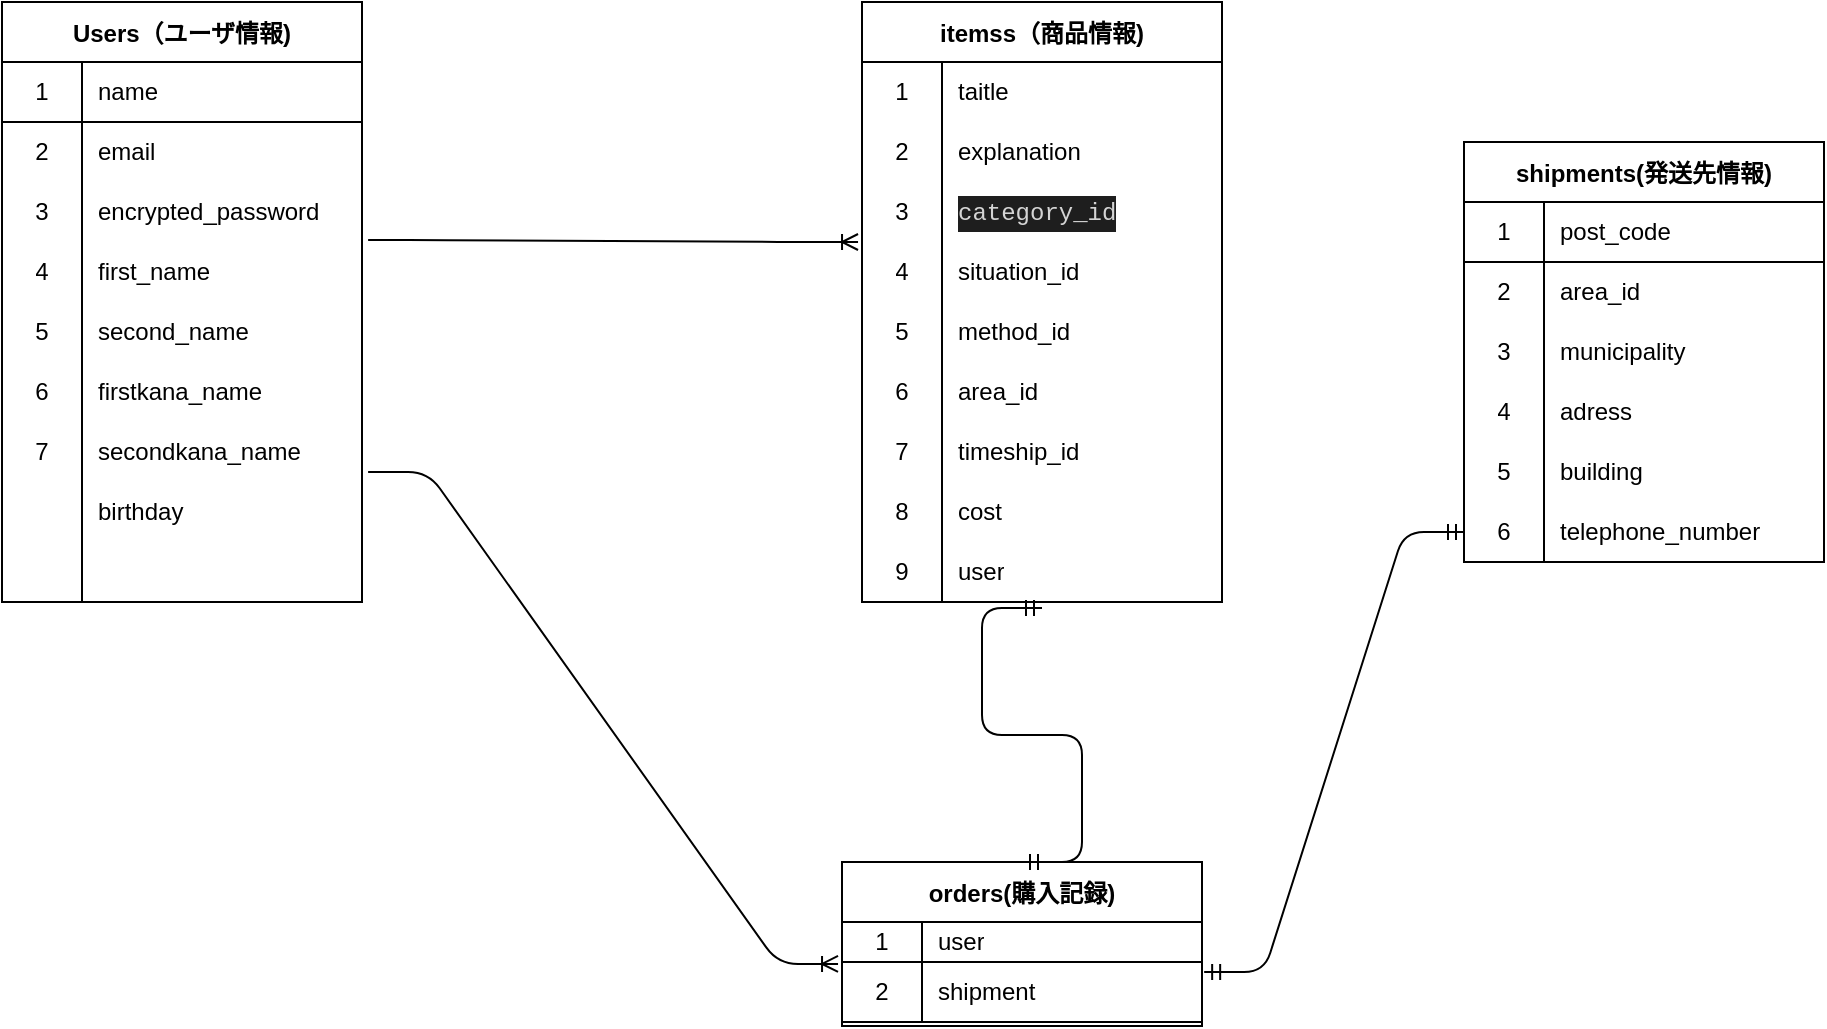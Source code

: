 <mxfile>
    <diagram id="HAmQC8g6SV_Kyie20dx6" name="ページ2">
        <mxGraphModel dx="388" dy="680" grid="1" gridSize="10" guides="1" tooltips="1" connect="1" arrows="1" fold="1" page="1" pageScale="1" pageWidth="3300" pageHeight="4681" math="0" shadow="0">
            <root>
                <mxCell id="KKR07gXqx2WLQy3OA1vE-0"/>
                <mxCell id="KKR07gXqx2WLQy3OA1vE-1" parent="KKR07gXqx2WLQy3OA1vE-0"/>
                <mxCell id="KKR07gXqx2WLQy3OA1vE-3" value="Users（ユーザ情報)" style="shape=table;startSize=30;container=1;collapsible=0;childLayout=tableLayout;fixedRows=1;rowLines=0;fontStyle=1;align=center;pointerEvents=1;" parent="KKR07gXqx2WLQy3OA1vE-1" vertex="1">
                    <mxGeometry x="50" y="40" width="180" height="300" as="geometry"/>
                </mxCell>
                <mxCell id="KKR07gXqx2WLQy3OA1vE-4" value="" style="shape=partialRectangle;html=1;whiteSpace=wrap;collapsible=0;dropTarget=0;pointerEvents=1;fillColor=none;top=0;left=0;bottom=1;right=0;points=[[0,0.5],[1,0.5]];portConstraint=eastwest;" parent="KKR07gXqx2WLQy3OA1vE-3" vertex="1">
                    <mxGeometry y="30" width="180" height="30" as="geometry"/>
                </mxCell>
                <mxCell id="KKR07gXqx2WLQy3OA1vE-5" value="1" style="shape=partialRectangle;html=1;whiteSpace=wrap;connectable=0;fillColor=none;top=0;left=0;bottom=0;right=0;overflow=hidden;pointerEvents=1;" parent="KKR07gXqx2WLQy3OA1vE-4" vertex="1">
                    <mxGeometry width="40" height="30" as="geometry">
                        <mxRectangle width="40" height="30" as="alternateBounds"/>
                    </mxGeometry>
                </mxCell>
                <mxCell id="KKR07gXqx2WLQy3OA1vE-6" value="name" style="shape=partialRectangle;html=1;whiteSpace=wrap;connectable=0;fillColor=none;top=0;left=0;bottom=0;right=0;align=left;spacingLeft=6;overflow=hidden;pointerEvents=1;" parent="KKR07gXqx2WLQy3OA1vE-4" vertex="1">
                    <mxGeometry x="40" width="140" height="30" as="geometry">
                        <mxRectangle width="140" height="30" as="alternateBounds"/>
                    </mxGeometry>
                </mxCell>
                <mxCell id="KKR07gXqx2WLQy3OA1vE-7" value="" style="shape=partialRectangle;html=1;whiteSpace=wrap;collapsible=0;dropTarget=0;pointerEvents=1;fillColor=none;top=0;left=0;bottom=0;right=0;points=[[0,0.5],[1,0.5]];portConstraint=eastwest;" parent="KKR07gXqx2WLQy3OA1vE-3" vertex="1">
                    <mxGeometry y="60" width="180" height="30" as="geometry"/>
                </mxCell>
                <mxCell id="KKR07gXqx2WLQy3OA1vE-8" value="2" style="shape=partialRectangle;html=1;whiteSpace=wrap;connectable=0;fillColor=none;top=0;left=0;bottom=0;right=0;overflow=hidden;pointerEvents=1;" parent="KKR07gXqx2WLQy3OA1vE-7" vertex="1">
                    <mxGeometry width="40" height="30" as="geometry">
                        <mxRectangle width="40" height="30" as="alternateBounds"/>
                    </mxGeometry>
                </mxCell>
                <mxCell id="KKR07gXqx2WLQy3OA1vE-9" value="email" style="shape=partialRectangle;html=1;whiteSpace=wrap;connectable=0;fillColor=none;top=0;left=0;bottom=0;right=0;align=left;spacingLeft=6;overflow=hidden;pointerEvents=1;" parent="KKR07gXqx2WLQy3OA1vE-7" vertex="1">
                    <mxGeometry x="40" width="140" height="30" as="geometry">
                        <mxRectangle width="140" height="30" as="alternateBounds"/>
                    </mxGeometry>
                </mxCell>
                <mxCell id="KKR07gXqx2WLQy3OA1vE-10" value="" style="shape=partialRectangle;html=1;whiteSpace=wrap;collapsible=0;dropTarget=0;pointerEvents=1;fillColor=none;top=0;left=0;bottom=0;right=0;points=[[0,0.5],[1,0.5]];portConstraint=eastwest;" parent="KKR07gXqx2WLQy3OA1vE-3" vertex="1">
                    <mxGeometry y="90" width="180" height="30" as="geometry"/>
                </mxCell>
                <mxCell id="KKR07gXqx2WLQy3OA1vE-11" value="3" style="shape=partialRectangle;html=1;whiteSpace=wrap;connectable=0;fillColor=none;top=0;left=0;bottom=0;right=0;overflow=hidden;pointerEvents=1;" parent="KKR07gXqx2WLQy3OA1vE-10" vertex="1">
                    <mxGeometry width="40" height="30" as="geometry">
                        <mxRectangle width="40" height="30" as="alternateBounds"/>
                    </mxGeometry>
                </mxCell>
                <mxCell id="KKR07gXqx2WLQy3OA1vE-12" value="&lt;span style=&quot;text-align: center&quot;&gt;encrypted_password&lt;/span&gt;" style="shape=partialRectangle;html=1;whiteSpace=wrap;connectable=0;fillColor=none;top=0;left=0;bottom=0;right=0;align=left;spacingLeft=6;overflow=hidden;pointerEvents=1;" parent="KKR07gXqx2WLQy3OA1vE-10" vertex="1">
                    <mxGeometry x="40" width="140" height="30" as="geometry">
                        <mxRectangle width="140" height="30" as="alternateBounds"/>
                    </mxGeometry>
                </mxCell>
                <mxCell id="rkaXgrc3tBhw8hOlT6_f-6" style="shape=partialRectangle;html=1;whiteSpace=wrap;collapsible=0;dropTarget=0;pointerEvents=1;fillColor=none;top=0;left=0;bottom=0;right=0;points=[[0,0.5],[1,0.5]];portConstraint=eastwest;" parent="KKR07gXqx2WLQy3OA1vE-3" vertex="1">
                    <mxGeometry y="120" width="180" height="30" as="geometry"/>
                </mxCell>
                <mxCell id="rkaXgrc3tBhw8hOlT6_f-7" value="4" style="shape=partialRectangle;html=1;whiteSpace=wrap;connectable=0;fillColor=none;top=0;left=0;bottom=0;right=0;overflow=hidden;pointerEvents=1;" parent="rkaXgrc3tBhw8hOlT6_f-6" vertex="1">
                    <mxGeometry width="40" height="30" as="geometry">
                        <mxRectangle width="40" height="30" as="alternateBounds"/>
                    </mxGeometry>
                </mxCell>
                <mxCell id="rkaXgrc3tBhw8hOlT6_f-8" value="first_name" style="shape=partialRectangle;html=1;whiteSpace=wrap;connectable=0;fillColor=none;top=0;left=0;bottom=0;right=0;align=left;spacingLeft=6;overflow=hidden;pointerEvents=1;" parent="rkaXgrc3tBhw8hOlT6_f-6" vertex="1">
                    <mxGeometry x="40" width="140" height="30" as="geometry">
                        <mxRectangle width="140" height="30" as="alternateBounds"/>
                    </mxGeometry>
                </mxCell>
                <mxCell id="54lVwlNkaG2s1yDhJboX-9" style="shape=partialRectangle;html=1;whiteSpace=wrap;collapsible=0;dropTarget=0;pointerEvents=1;fillColor=none;top=0;left=0;bottom=0;right=0;points=[[0,0.5],[1,0.5]];portConstraint=eastwest;" parent="KKR07gXqx2WLQy3OA1vE-3" vertex="1">
                    <mxGeometry y="150" width="180" height="30" as="geometry"/>
                </mxCell>
                <mxCell id="54lVwlNkaG2s1yDhJboX-10" value="5" style="shape=partialRectangle;html=1;whiteSpace=wrap;connectable=0;fillColor=none;top=0;left=0;bottom=0;right=0;overflow=hidden;pointerEvents=1;" parent="54lVwlNkaG2s1yDhJboX-9" vertex="1">
                    <mxGeometry width="40" height="30" as="geometry">
                        <mxRectangle width="40" height="30" as="alternateBounds"/>
                    </mxGeometry>
                </mxCell>
                <mxCell id="54lVwlNkaG2s1yDhJboX-11" value="second_name" style="shape=partialRectangle;html=1;whiteSpace=wrap;connectable=0;fillColor=none;top=0;left=0;bottom=0;right=0;align=left;spacingLeft=6;overflow=hidden;pointerEvents=1;" parent="54lVwlNkaG2s1yDhJboX-9" vertex="1">
                    <mxGeometry x="40" width="140" height="30" as="geometry">
                        <mxRectangle width="140" height="30" as="alternateBounds"/>
                    </mxGeometry>
                </mxCell>
                <mxCell id="-XnPijY7dvxs_Y76leoy-0" style="shape=partialRectangle;html=1;whiteSpace=wrap;collapsible=0;dropTarget=0;pointerEvents=1;fillColor=none;top=0;left=0;bottom=0;right=0;points=[[0,0.5],[1,0.5]];portConstraint=eastwest;" parent="KKR07gXqx2WLQy3OA1vE-3" vertex="1">
                    <mxGeometry y="180" width="180" height="30" as="geometry"/>
                </mxCell>
                <mxCell id="-XnPijY7dvxs_Y76leoy-1" value="6" style="shape=partialRectangle;html=1;whiteSpace=wrap;connectable=0;fillColor=none;top=0;left=0;bottom=0;right=0;overflow=hidden;pointerEvents=1;" parent="-XnPijY7dvxs_Y76leoy-0" vertex="1">
                    <mxGeometry width="40" height="30" as="geometry">
                        <mxRectangle width="40" height="30" as="alternateBounds"/>
                    </mxGeometry>
                </mxCell>
                <mxCell id="-XnPijY7dvxs_Y76leoy-2" value="firstkana_name" style="shape=partialRectangle;html=1;whiteSpace=wrap;connectable=0;fillColor=none;top=0;left=0;bottom=0;right=0;align=left;spacingLeft=6;overflow=hidden;pointerEvents=1;" parent="-XnPijY7dvxs_Y76leoy-0" vertex="1">
                    <mxGeometry x="40" width="140" height="30" as="geometry">
                        <mxRectangle width="140" height="30" as="alternateBounds"/>
                    </mxGeometry>
                </mxCell>
                <mxCell id="DHd6Ukvaedl3kXXWqimH-1" style="shape=partialRectangle;html=1;whiteSpace=wrap;collapsible=0;dropTarget=0;pointerEvents=1;fillColor=none;top=0;left=0;bottom=0;right=0;points=[[0,0.5],[1,0.5]];portConstraint=eastwest;" parent="KKR07gXqx2WLQy3OA1vE-3" vertex="1">
                    <mxGeometry y="210" width="180" height="30" as="geometry"/>
                </mxCell>
                <mxCell id="DHd6Ukvaedl3kXXWqimH-2" value="7" style="shape=partialRectangle;html=1;whiteSpace=wrap;connectable=0;fillColor=none;top=0;left=0;bottom=0;right=0;overflow=hidden;pointerEvents=1;" parent="DHd6Ukvaedl3kXXWqimH-1" vertex="1">
                    <mxGeometry width="40" height="30" as="geometry">
                        <mxRectangle width="40" height="30" as="alternateBounds"/>
                    </mxGeometry>
                </mxCell>
                <mxCell id="DHd6Ukvaedl3kXXWqimH-3" value="secondkana_name" style="shape=partialRectangle;html=1;whiteSpace=wrap;connectable=0;fillColor=none;top=0;left=0;bottom=0;right=0;align=left;spacingLeft=6;overflow=hidden;pointerEvents=1;" parent="DHd6Ukvaedl3kXXWqimH-1" vertex="1">
                    <mxGeometry x="40" width="140" height="30" as="geometry">
                        <mxRectangle width="140" height="30" as="alternateBounds"/>
                    </mxGeometry>
                </mxCell>
                <mxCell id="0" style="shape=partialRectangle;html=1;whiteSpace=wrap;collapsible=0;dropTarget=0;pointerEvents=1;fillColor=none;top=0;left=0;bottom=0;right=0;points=[[0,0.5],[1,0.5]];portConstraint=eastwest;" parent="KKR07gXqx2WLQy3OA1vE-3" vertex="1">
                    <mxGeometry y="240" width="180" height="30" as="geometry"/>
                </mxCell>
                <mxCell id="1" value="" style="shape=partialRectangle;html=1;whiteSpace=wrap;connectable=0;fillColor=none;top=0;left=0;bottom=0;right=0;overflow=hidden;pointerEvents=1;" parent="0" vertex="1">
                    <mxGeometry width="40" height="30" as="geometry">
                        <mxRectangle width="40" height="30" as="alternateBounds"/>
                    </mxGeometry>
                </mxCell>
                <mxCell id="2" value="birthday" style="shape=partialRectangle;html=1;whiteSpace=wrap;connectable=0;fillColor=none;top=0;left=0;bottom=0;right=0;align=left;spacingLeft=6;overflow=hidden;pointerEvents=1;" parent="0" vertex="1">
                    <mxGeometry x="40" width="140" height="30" as="geometry">
                        <mxRectangle width="140" height="30" as="alternateBounds"/>
                    </mxGeometry>
                </mxCell>
                <mxCell id="54lVwlNkaG2s1yDhJboX-15" style="shape=partialRectangle;html=1;whiteSpace=wrap;collapsible=0;dropTarget=0;pointerEvents=1;fillColor=none;top=0;left=0;bottom=0;right=0;points=[[0,0.5],[1,0.5]];portConstraint=eastwest;" parent="KKR07gXqx2WLQy3OA1vE-3" vertex="1">
                    <mxGeometry y="270" width="180" height="30" as="geometry"/>
                </mxCell>
                <mxCell id="54lVwlNkaG2s1yDhJboX-16" style="shape=partialRectangle;html=1;whiteSpace=wrap;connectable=0;fillColor=none;top=0;left=0;bottom=0;right=0;overflow=hidden;pointerEvents=1;" parent="54lVwlNkaG2s1yDhJboX-15" vertex="1">
                    <mxGeometry width="40" height="30" as="geometry">
                        <mxRectangle width="40" height="30" as="alternateBounds"/>
                    </mxGeometry>
                </mxCell>
                <mxCell id="54lVwlNkaG2s1yDhJboX-17" style="shape=partialRectangle;html=1;whiteSpace=wrap;connectable=0;fillColor=none;top=0;left=0;bottom=0;right=0;align=left;spacingLeft=6;overflow=hidden;pointerEvents=1;" parent="54lVwlNkaG2s1yDhJboX-15" vertex="1">
                    <mxGeometry x="40" width="140" height="30" as="geometry">
                        <mxRectangle width="140" height="30" as="alternateBounds"/>
                    </mxGeometry>
                </mxCell>
                <mxCell id="NGka-ZyRMHWDOBhIJmGR-0" value="orders(購入記録)" style="shape=table;startSize=30;container=1;collapsible=0;childLayout=tableLayout;fixedRows=1;rowLines=0;fontStyle=1;align=center;pointerEvents=1;" parent="KKR07gXqx2WLQy3OA1vE-1" vertex="1">
                    <mxGeometry x="470" y="470" width="180" height="82" as="geometry"/>
                </mxCell>
                <mxCell id="NGka-ZyRMHWDOBhIJmGR-1" value="" style="shape=partialRectangle;html=1;whiteSpace=wrap;collapsible=0;dropTarget=0;pointerEvents=1;fillColor=none;top=0;left=0;bottom=1;right=0;points=[[0,0.5],[1,0.5]];portConstraint=eastwest;" parent="NGka-ZyRMHWDOBhIJmGR-0" vertex="1">
                    <mxGeometry y="30" width="180" height="20" as="geometry"/>
                </mxCell>
                <mxCell id="NGka-ZyRMHWDOBhIJmGR-2" value="1" style="shape=partialRectangle;html=1;whiteSpace=wrap;connectable=0;fillColor=none;top=0;left=0;bottom=0;right=0;overflow=hidden;pointerEvents=1;" parent="NGka-ZyRMHWDOBhIJmGR-1" vertex="1">
                    <mxGeometry width="40" height="20" as="geometry">
                        <mxRectangle width="40" height="20" as="alternateBounds"/>
                    </mxGeometry>
                </mxCell>
                <mxCell id="NGka-ZyRMHWDOBhIJmGR-3" value="user" style="shape=partialRectangle;html=1;whiteSpace=wrap;connectable=0;fillColor=none;top=0;left=0;bottom=0;right=0;align=left;spacingLeft=6;overflow=hidden;pointerEvents=1;" parent="NGka-ZyRMHWDOBhIJmGR-1" vertex="1">
                    <mxGeometry x="40" width="140" height="20" as="geometry">
                        <mxRectangle width="140" height="20" as="alternateBounds"/>
                    </mxGeometry>
                </mxCell>
                <mxCell id="5fztz6mS7vI0I6KmodgP-0" style="shape=partialRectangle;html=1;whiteSpace=wrap;collapsible=0;dropTarget=0;pointerEvents=1;fillColor=none;top=0;left=0;bottom=1;right=0;points=[[0,0.5],[1,0.5]];portConstraint=eastwest;" parent="NGka-ZyRMHWDOBhIJmGR-0" vertex="1">
                    <mxGeometry y="50" width="180" height="30" as="geometry"/>
                </mxCell>
                <mxCell id="5fztz6mS7vI0I6KmodgP-1" value="2" style="shape=partialRectangle;html=1;whiteSpace=wrap;connectable=0;fillColor=none;top=0;left=0;bottom=0;right=0;overflow=hidden;pointerEvents=1;" parent="5fztz6mS7vI0I6KmodgP-0" vertex="1">
                    <mxGeometry width="40" height="30" as="geometry">
                        <mxRectangle width="40" height="30" as="alternateBounds"/>
                    </mxGeometry>
                </mxCell>
                <mxCell id="5fztz6mS7vI0I6KmodgP-2" value="shipment" style="shape=partialRectangle;html=1;whiteSpace=wrap;connectable=0;fillColor=none;top=0;left=0;bottom=0;right=0;align=left;spacingLeft=6;overflow=hidden;pointerEvents=1;" parent="5fztz6mS7vI0I6KmodgP-0" vertex="1">
                    <mxGeometry x="40" width="140" height="30" as="geometry">
                        <mxRectangle width="140" height="30" as="alternateBounds"/>
                    </mxGeometry>
                </mxCell>
                <mxCell id="qSwpKZv6dX3v5KMkahOb-0" value="itemss（商品情報)" style="shape=table;startSize=30;container=1;collapsible=0;childLayout=tableLayout;fixedRows=1;rowLines=0;fontStyle=1;align=center;pointerEvents=1;" parent="KKR07gXqx2WLQy3OA1vE-1" vertex="1">
                    <mxGeometry x="480" y="40" width="180" height="300" as="geometry"/>
                </mxCell>
                <mxCell id="qSwpKZv6dX3v5KMkahOb-4" value="" style="shape=partialRectangle;html=1;whiteSpace=wrap;collapsible=0;dropTarget=0;pointerEvents=1;fillColor=none;top=0;left=0;bottom=0;right=0;points=[[0,0.5],[1,0.5]];portConstraint=eastwest;" parent="qSwpKZv6dX3v5KMkahOb-0" vertex="1">
                    <mxGeometry y="30" width="180" height="30" as="geometry"/>
                </mxCell>
                <mxCell id="qSwpKZv6dX3v5KMkahOb-5" value="1" style="shape=partialRectangle;html=1;whiteSpace=wrap;connectable=0;fillColor=none;top=0;left=0;bottom=0;right=0;overflow=hidden;pointerEvents=1;" parent="qSwpKZv6dX3v5KMkahOb-4" vertex="1">
                    <mxGeometry width="40" height="30" as="geometry">
                        <mxRectangle width="40" height="30" as="alternateBounds"/>
                    </mxGeometry>
                </mxCell>
                <mxCell id="qSwpKZv6dX3v5KMkahOb-6" value="taitle" style="shape=partialRectangle;html=1;whiteSpace=wrap;connectable=0;fillColor=none;top=0;left=0;bottom=0;right=0;align=left;spacingLeft=6;overflow=hidden;pointerEvents=1;" parent="qSwpKZv6dX3v5KMkahOb-4" vertex="1">
                    <mxGeometry x="40" width="140" height="30" as="geometry">
                        <mxRectangle width="140" height="30" as="alternateBounds"/>
                    </mxGeometry>
                </mxCell>
                <mxCell id="qSwpKZv6dX3v5KMkahOb-7" value="" style="shape=partialRectangle;html=1;whiteSpace=wrap;collapsible=0;dropTarget=0;pointerEvents=1;fillColor=none;top=0;left=0;bottom=0;right=0;points=[[0,0.5],[1,0.5]];portConstraint=eastwest;" parent="qSwpKZv6dX3v5KMkahOb-0" vertex="1">
                    <mxGeometry y="60" width="180" height="30" as="geometry"/>
                </mxCell>
                <mxCell id="qSwpKZv6dX3v5KMkahOb-8" value="2" style="shape=partialRectangle;html=1;whiteSpace=wrap;connectable=0;fillColor=none;top=0;left=0;bottom=0;right=0;overflow=hidden;pointerEvents=1;" parent="qSwpKZv6dX3v5KMkahOb-7" vertex="1">
                    <mxGeometry width="40" height="30" as="geometry">
                        <mxRectangle width="40" height="30" as="alternateBounds"/>
                    </mxGeometry>
                </mxCell>
                <mxCell id="qSwpKZv6dX3v5KMkahOb-9" value="explanation" style="shape=partialRectangle;html=1;whiteSpace=wrap;connectable=0;fillColor=none;top=0;left=0;bottom=0;right=0;align=left;spacingLeft=6;overflow=hidden;pointerEvents=1;" parent="qSwpKZv6dX3v5KMkahOb-7" vertex="1">
                    <mxGeometry x="40" width="140" height="30" as="geometry">
                        <mxRectangle width="140" height="30" as="alternateBounds"/>
                    </mxGeometry>
                </mxCell>
                <mxCell id="qSwpKZv6dX3v5KMkahOb-20" style="shape=partialRectangle;html=1;whiteSpace=wrap;collapsible=0;dropTarget=0;pointerEvents=1;fillColor=none;top=0;left=0;bottom=0;right=0;points=[[0,0.5],[1,0.5]];portConstraint=eastwest;" parent="qSwpKZv6dX3v5KMkahOb-0" vertex="1">
                    <mxGeometry y="90" width="180" height="30" as="geometry"/>
                </mxCell>
                <mxCell id="qSwpKZv6dX3v5KMkahOb-21" value="3" style="shape=partialRectangle;html=1;whiteSpace=wrap;connectable=0;fillColor=none;top=0;left=0;bottom=0;right=0;overflow=hidden;pointerEvents=1;" parent="qSwpKZv6dX3v5KMkahOb-20" vertex="1">
                    <mxGeometry width="40" height="30" as="geometry">
                        <mxRectangle width="40" height="30" as="alternateBounds"/>
                    </mxGeometry>
                </mxCell>
                <mxCell id="qSwpKZv6dX3v5KMkahOb-22" value="&lt;div style=&quot;color: rgb(212 , 212 , 212) ; background-color: rgb(30 , 30 , 30) ; font-family: &amp;#34;menlo&amp;#34; , &amp;#34;monaco&amp;#34; , &amp;#34;courier new&amp;#34; , monospace ; line-height: 18px&quot;&gt;category_id&lt;/div&gt;" style="shape=partialRectangle;html=1;whiteSpace=wrap;connectable=0;fillColor=none;top=0;left=0;bottom=0;right=0;align=left;spacingLeft=6;overflow=hidden;pointerEvents=1;" parent="qSwpKZv6dX3v5KMkahOb-20" vertex="1">
                    <mxGeometry x="40" width="140" height="30" as="geometry">
                        <mxRectangle width="140" height="30" as="alternateBounds"/>
                    </mxGeometry>
                </mxCell>
                <mxCell id="DHd6Ukvaedl3kXXWqimH-4" style="shape=partialRectangle;html=1;whiteSpace=wrap;collapsible=0;dropTarget=0;pointerEvents=1;fillColor=none;top=0;left=0;bottom=0;right=0;points=[[0,0.5],[1,0.5]];portConstraint=eastwest;" parent="qSwpKZv6dX3v5KMkahOb-0" vertex="1">
                    <mxGeometry y="120" width="180" height="30" as="geometry"/>
                </mxCell>
                <mxCell id="DHd6Ukvaedl3kXXWqimH-5" value="4" style="shape=partialRectangle;html=1;whiteSpace=wrap;connectable=0;fillColor=none;top=0;left=0;bottom=0;right=0;overflow=hidden;pointerEvents=1;" parent="DHd6Ukvaedl3kXXWqimH-4" vertex="1">
                    <mxGeometry width="40" height="30" as="geometry">
                        <mxRectangle width="40" height="30" as="alternateBounds"/>
                    </mxGeometry>
                </mxCell>
                <mxCell id="DHd6Ukvaedl3kXXWqimH-6" value="situation_id" style="shape=partialRectangle;html=1;whiteSpace=wrap;connectable=0;fillColor=none;top=0;left=0;bottom=0;right=0;align=left;spacingLeft=6;overflow=hidden;pointerEvents=1;" parent="DHd6Ukvaedl3kXXWqimH-4" vertex="1">
                    <mxGeometry x="40" width="140" height="30" as="geometry">
                        <mxRectangle width="140" height="30" as="alternateBounds"/>
                    </mxGeometry>
                </mxCell>
                <mxCell id="qSwpKZv6dX3v5KMkahOb-23" style="shape=partialRectangle;html=1;whiteSpace=wrap;collapsible=0;dropTarget=0;pointerEvents=1;fillColor=none;top=0;left=0;bottom=0;right=0;points=[[0,0.5],[1,0.5]];portConstraint=eastwest;" parent="qSwpKZv6dX3v5KMkahOb-0" vertex="1">
                    <mxGeometry y="150" width="180" height="30" as="geometry"/>
                </mxCell>
                <mxCell id="qSwpKZv6dX3v5KMkahOb-24" value="5" style="shape=partialRectangle;html=1;whiteSpace=wrap;connectable=0;fillColor=none;top=0;left=0;bottom=0;right=0;overflow=hidden;pointerEvents=1;" parent="qSwpKZv6dX3v5KMkahOb-23" vertex="1">
                    <mxGeometry width="40" height="30" as="geometry">
                        <mxRectangle width="40" height="30" as="alternateBounds"/>
                    </mxGeometry>
                </mxCell>
                <mxCell id="qSwpKZv6dX3v5KMkahOb-25" value="method_id" style="shape=partialRectangle;html=1;whiteSpace=wrap;connectable=0;fillColor=none;top=0;left=0;bottom=0;right=0;align=left;spacingLeft=6;overflow=hidden;pointerEvents=1;" parent="qSwpKZv6dX3v5KMkahOb-23" vertex="1">
                    <mxGeometry x="40" width="140" height="30" as="geometry">
                        <mxRectangle width="140" height="30" as="alternateBounds"/>
                    </mxGeometry>
                </mxCell>
                <mxCell id="qSwpKZv6dX3v5KMkahOb-26" style="shape=partialRectangle;html=1;whiteSpace=wrap;collapsible=0;dropTarget=0;pointerEvents=1;fillColor=none;top=0;left=0;bottom=0;right=0;points=[[0,0.5],[1,0.5]];portConstraint=eastwest;" parent="qSwpKZv6dX3v5KMkahOb-0" vertex="1">
                    <mxGeometry y="180" width="180" height="30" as="geometry"/>
                </mxCell>
                <mxCell id="qSwpKZv6dX3v5KMkahOb-27" value="6" style="shape=partialRectangle;html=1;whiteSpace=wrap;connectable=0;fillColor=none;top=0;left=0;bottom=0;right=0;overflow=hidden;pointerEvents=1;" parent="qSwpKZv6dX3v5KMkahOb-26" vertex="1">
                    <mxGeometry width="40" height="30" as="geometry">
                        <mxRectangle width="40" height="30" as="alternateBounds"/>
                    </mxGeometry>
                </mxCell>
                <mxCell id="qSwpKZv6dX3v5KMkahOb-28" value="area_id" style="shape=partialRectangle;html=1;whiteSpace=wrap;connectable=0;fillColor=none;top=0;left=0;bottom=0;right=0;align=left;spacingLeft=6;overflow=hidden;pointerEvents=1;" parent="qSwpKZv6dX3v5KMkahOb-26" vertex="1">
                    <mxGeometry x="40" width="140" height="30" as="geometry">
                        <mxRectangle width="140" height="30" as="alternateBounds"/>
                    </mxGeometry>
                </mxCell>
                <mxCell id="qSwpKZv6dX3v5KMkahOb-29" style="shape=partialRectangle;html=1;whiteSpace=wrap;collapsible=0;dropTarget=0;pointerEvents=1;fillColor=none;top=0;left=0;bottom=0;right=0;points=[[0,0.5],[1,0.5]];portConstraint=eastwest;" parent="qSwpKZv6dX3v5KMkahOb-0" vertex="1">
                    <mxGeometry y="210" width="180" height="30" as="geometry"/>
                </mxCell>
                <mxCell id="qSwpKZv6dX3v5KMkahOb-30" value="7" style="shape=partialRectangle;html=1;whiteSpace=wrap;connectable=0;fillColor=none;top=0;left=0;bottom=0;right=0;overflow=hidden;pointerEvents=1;" parent="qSwpKZv6dX3v5KMkahOb-29" vertex="1">
                    <mxGeometry width="40" height="30" as="geometry">
                        <mxRectangle width="40" height="30" as="alternateBounds"/>
                    </mxGeometry>
                </mxCell>
                <mxCell id="qSwpKZv6dX3v5KMkahOb-31" value="timeship_id" style="shape=partialRectangle;html=1;whiteSpace=wrap;connectable=0;fillColor=none;top=0;left=0;bottom=0;right=0;align=left;spacingLeft=6;overflow=hidden;pointerEvents=1;" parent="qSwpKZv6dX3v5KMkahOb-29" vertex="1">
                    <mxGeometry x="40" width="140" height="30" as="geometry">
                        <mxRectangle width="140" height="30" as="alternateBounds"/>
                    </mxGeometry>
                </mxCell>
                <mxCell id="qSwpKZv6dX3v5KMkahOb-32" style="shape=partialRectangle;html=1;whiteSpace=wrap;collapsible=0;dropTarget=0;pointerEvents=1;fillColor=none;top=0;left=0;bottom=0;right=0;points=[[0,0.5],[1,0.5]];portConstraint=eastwest;" parent="qSwpKZv6dX3v5KMkahOb-0" vertex="1">
                    <mxGeometry y="240" width="180" height="30" as="geometry"/>
                </mxCell>
                <mxCell id="qSwpKZv6dX3v5KMkahOb-33" value="8" style="shape=partialRectangle;html=1;whiteSpace=wrap;connectable=0;fillColor=none;top=0;left=0;bottom=0;right=0;overflow=hidden;pointerEvents=1;" parent="qSwpKZv6dX3v5KMkahOb-32" vertex="1">
                    <mxGeometry width="40" height="30" as="geometry">
                        <mxRectangle width="40" height="30" as="alternateBounds"/>
                    </mxGeometry>
                </mxCell>
                <mxCell id="qSwpKZv6dX3v5KMkahOb-34" value="cost" style="shape=partialRectangle;html=1;whiteSpace=wrap;connectable=0;fillColor=none;top=0;left=0;bottom=0;right=0;align=left;spacingLeft=6;overflow=hidden;pointerEvents=1;" parent="qSwpKZv6dX3v5KMkahOb-32" vertex="1">
                    <mxGeometry x="40" width="140" height="30" as="geometry">
                        <mxRectangle width="140" height="30" as="alternateBounds"/>
                    </mxGeometry>
                </mxCell>
                <mxCell id="5fztz6mS7vI0I6KmodgP-3" style="shape=partialRectangle;html=1;whiteSpace=wrap;collapsible=0;dropTarget=0;pointerEvents=1;fillColor=none;top=0;left=0;bottom=0;right=0;points=[[0,0.5],[1,0.5]];portConstraint=eastwest;" parent="qSwpKZv6dX3v5KMkahOb-0" vertex="1">
                    <mxGeometry y="270" width="180" height="30" as="geometry"/>
                </mxCell>
                <mxCell id="5fztz6mS7vI0I6KmodgP-4" value="9" style="shape=partialRectangle;html=1;whiteSpace=wrap;connectable=0;fillColor=none;top=0;left=0;bottom=0;right=0;overflow=hidden;pointerEvents=1;" parent="5fztz6mS7vI0I6KmodgP-3" vertex="1">
                    <mxGeometry width="40" height="30" as="geometry">
                        <mxRectangle width="40" height="30" as="alternateBounds"/>
                    </mxGeometry>
                </mxCell>
                <mxCell id="5fztz6mS7vI0I6KmodgP-5" value="user" style="shape=partialRectangle;html=1;whiteSpace=wrap;connectable=0;fillColor=none;top=0;left=0;bottom=0;right=0;align=left;spacingLeft=6;overflow=hidden;pointerEvents=1;" parent="5fztz6mS7vI0I6KmodgP-3" vertex="1">
                    <mxGeometry x="40" width="140" height="30" as="geometry">
                        <mxRectangle width="140" height="30" as="alternateBounds"/>
                    </mxGeometry>
                </mxCell>
                <mxCell id="DHd6Ukvaedl3kXXWqimH-7" value="" style="edgeStyle=entityRelationEdgeStyle;fontSize=12;html=1;endArrow=ERoneToMany;entryX=-0.011;entryY=0;entryDx=0;entryDy=0;entryPerimeter=0;exitX=1.017;exitY=-0.033;exitDx=0;exitDy=0;exitPerimeter=0;" parent="KKR07gXqx2WLQy3OA1vE-1" source="rkaXgrc3tBhw8hOlT6_f-6" target="DHd6Ukvaedl3kXXWqimH-4" edge="1">
                    <mxGeometry width="100" height="100" relative="1" as="geometry">
                        <mxPoint x="240" y="160" as="sourcePoint"/>
                        <mxPoint x="330" y="60" as="targetPoint"/>
                    </mxGeometry>
                </mxCell>
                <mxCell id="DHd6Ukvaedl3kXXWqimH-10" value="" style="edgeStyle=entityRelationEdgeStyle;fontSize=12;html=1;endArrow=ERoneToMany;exitX=1.017;exitY=0.833;exitDx=0;exitDy=0;exitPerimeter=0;entryX=-0.011;entryY=0.033;entryDx=0;entryDy=0;entryPerimeter=0;" parent="KKR07gXqx2WLQy3OA1vE-1" source="DHd6Ukvaedl3kXXWqimH-1" target="5fztz6mS7vI0I6KmodgP-0" edge="1">
                    <mxGeometry width="100" height="100" relative="1" as="geometry">
                        <mxPoint x="120.0" y="290" as="sourcePoint"/>
                        <mxPoint x="478.02" y="537" as="targetPoint"/>
                    </mxGeometry>
                </mxCell>
                <mxCell id="5fztz6mS7vI0I6KmodgP-9" value="shipments(発送先情報)" style="shape=table;startSize=30;container=1;collapsible=0;childLayout=tableLayout;fixedRows=1;rowLines=0;fontStyle=1;align=center;pointerEvents=1;" parent="KKR07gXqx2WLQy3OA1vE-1" vertex="1">
                    <mxGeometry x="781" y="110" width="180" height="210" as="geometry"/>
                </mxCell>
                <mxCell id="5fztz6mS7vI0I6KmodgP-10" value="" style="shape=partialRectangle;html=1;whiteSpace=wrap;collapsible=0;dropTarget=0;pointerEvents=1;fillColor=none;top=0;left=0;bottom=1;right=0;points=[[0,0.5],[1,0.5]];portConstraint=eastwest;" parent="5fztz6mS7vI0I6KmodgP-9" vertex="1">
                    <mxGeometry y="30" width="180" height="30" as="geometry"/>
                </mxCell>
                <mxCell id="5fztz6mS7vI0I6KmodgP-11" value="1" style="shape=partialRectangle;html=1;whiteSpace=wrap;connectable=0;fillColor=none;top=0;left=0;bottom=0;right=0;overflow=hidden;pointerEvents=1;" parent="5fztz6mS7vI0I6KmodgP-10" vertex="1">
                    <mxGeometry width="40" height="30" as="geometry">
                        <mxRectangle width="40" height="30" as="alternateBounds"/>
                    </mxGeometry>
                </mxCell>
                <mxCell id="5fztz6mS7vI0I6KmodgP-12" value="post_code" style="shape=partialRectangle;html=1;whiteSpace=wrap;connectable=0;fillColor=none;top=0;left=0;bottom=0;right=0;align=left;spacingLeft=6;overflow=hidden;pointerEvents=1;strokeColor=default;" parent="5fztz6mS7vI0I6KmodgP-10" vertex="1">
                    <mxGeometry x="40" width="140" height="30" as="geometry">
                        <mxRectangle width="140" height="30" as="alternateBounds"/>
                    </mxGeometry>
                </mxCell>
                <mxCell id="5fztz6mS7vI0I6KmodgP-13" value="" style="shape=partialRectangle;html=1;whiteSpace=wrap;collapsible=0;dropTarget=0;pointerEvents=1;fillColor=none;top=0;left=0;bottom=0;right=0;points=[[0,0.5],[1,0.5]];portConstraint=eastwest;" parent="5fztz6mS7vI0I6KmodgP-9" vertex="1">
                    <mxGeometry y="60" width="180" height="30" as="geometry"/>
                </mxCell>
                <mxCell id="5fztz6mS7vI0I6KmodgP-14" value="2" style="shape=partialRectangle;html=1;whiteSpace=wrap;connectable=0;fillColor=none;top=0;left=0;bottom=0;right=0;overflow=hidden;pointerEvents=1;" parent="5fztz6mS7vI0I6KmodgP-13" vertex="1">
                    <mxGeometry width="40" height="30" as="geometry">
                        <mxRectangle width="40" height="30" as="alternateBounds"/>
                    </mxGeometry>
                </mxCell>
                <mxCell id="5fztz6mS7vI0I6KmodgP-15" value="area_id" style="shape=partialRectangle;html=1;whiteSpace=wrap;connectable=0;fillColor=none;top=0;left=0;bottom=0;right=0;align=left;spacingLeft=6;overflow=hidden;pointerEvents=1;" parent="5fztz6mS7vI0I6KmodgP-13" vertex="1">
                    <mxGeometry x="40" width="140" height="30" as="geometry">
                        <mxRectangle width="140" height="30" as="alternateBounds"/>
                    </mxGeometry>
                </mxCell>
                <mxCell id="5fztz6mS7vI0I6KmodgP-19" style="shape=partialRectangle;html=1;whiteSpace=wrap;collapsible=0;dropTarget=0;pointerEvents=1;fillColor=none;top=0;left=0;bottom=0;right=0;points=[[0,0.5],[1,0.5]];portConstraint=eastwest;" parent="5fztz6mS7vI0I6KmodgP-9" vertex="1">
                    <mxGeometry y="90" width="180" height="30" as="geometry"/>
                </mxCell>
                <mxCell id="5fztz6mS7vI0I6KmodgP-20" value="3" style="shape=partialRectangle;html=1;whiteSpace=wrap;connectable=0;fillColor=none;top=0;left=0;bottom=0;right=0;overflow=hidden;pointerEvents=1;" parent="5fztz6mS7vI0I6KmodgP-19" vertex="1">
                    <mxGeometry width="40" height="30" as="geometry">
                        <mxRectangle width="40" height="30" as="alternateBounds"/>
                    </mxGeometry>
                </mxCell>
                <mxCell id="5fztz6mS7vI0I6KmodgP-21" value="municipality" style="shape=partialRectangle;html=1;whiteSpace=wrap;connectable=0;fillColor=none;top=0;left=0;bottom=0;right=0;align=left;spacingLeft=6;overflow=hidden;pointerEvents=1;" parent="5fztz6mS7vI0I6KmodgP-19" vertex="1">
                    <mxGeometry x="40" width="140" height="30" as="geometry">
                        <mxRectangle width="140" height="30" as="alternateBounds"/>
                    </mxGeometry>
                </mxCell>
                <mxCell id="5fztz6mS7vI0I6KmodgP-22" style="shape=partialRectangle;html=1;whiteSpace=wrap;collapsible=0;dropTarget=0;pointerEvents=1;fillColor=none;top=0;left=0;bottom=0;right=0;points=[[0,0.5],[1,0.5]];portConstraint=eastwest;" parent="5fztz6mS7vI0I6KmodgP-9" vertex="1">
                    <mxGeometry y="120" width="180" height="30" as="geometry"/>
                </mxCell>
                <mxCell id="5fztz6mS7vI0I6KmodgP-23" value="4" style="shape=partialRectangle;html=1;whiteSpace=wrap;connectable=0;fillColor=none;top=0;left=0;bottom=0;right=0;overflow=hidden;pointerEvents=1;" parent="5fztz6mS7vI0I6KmodgP-22" vertex="1">
                    <mxGeometry width="40" height="30" as="geometry">
                        <mxRectangle width="40" height="30" as="alternateBounds"/>
                    </mxGeometry>
                </mxCell>
                <mxCell id="5fztz6mS7vI0I6KmodgP-24" value="adress" style="shape=partialRectangle;html=1;whiteSpace=wrap;connectable=0;fillColor=none;top=0;left=0;bottom=0;right=0;align=left;spacingLeft=6;overflow=hidden;pointerEvents=1;" parent="5fztz6mS7vI0I6KmodgP-22" vertex="1">
                    <mxGeometry x="40" width="140" height="30" as="geometry">
                        <mxRectangle width="140" height="30" as="alternateBounds"/>
                    </mxGeometry>
                </mxCell>
                <mxCell id="5fztz6mS7vI0I6KmodgP-25" style="shape=partialRectangle;html=1;whiteSpace=wrap;collapsible=0;dropTarget=0;pointerEvents=1;fillColor=none;top=0;left=0;bottom=0;right=0;points=[[0,0.5],[1,0.5]];portConstraint=eastwest;" parent="5fztz6mS7vI0I6KmodgP-9" vertex="1">
                    <mxGeometry y="150" width="180" height="30" as="geometry"/>
                </mxCell>
                <mxCell id="5fztz6mS7vI0I6KmodgP-26" value="5" style="shape=partialRectangle;html=1;whiteSpace=wrap;connectable=0;fillColor=none;top=0;left=0;bottom=0;right=0;overflow=hidden;pointerEvents=1;" parent="5fztz6mS7vI0I6KmodgP-25" vertex="1">
                    <mxGeometry width="40" height="30" as="geometry">
                        <mxRectangle width="40" height="30" as="alternateBounds"/>
                    </mxGeometry>
                </mxCell>
                <mxCell id="5fztz6mS7vI0I6KmodgP-27" value="building" style="shape=partialRectangle;html=1;whiteSpace=wrap;connectable=0;fillColor=none;top=0;left=0;bottom=0;right=0;align=left;spacingLeft=6;overflow=hidden;pointerEvents=1;" parent="5fztz6mS7vI0I6KmodgP-25" vertex="1">
                    <mxGeometry x="40" width="140" height="30" as="geometry">
                        <mxRectangle width="140" height="30" as="alternateBounds"/>
                    </mxGeometry>
                </mxCell>
                <mxCell id="5fztz6mS7vI0I6KmodgP-28" style="shape=partialRectangle;html=1;whiteSpace=wrap;collapsible=0;dropTarget=0;pointerEvents=1;fillColor=none;top=0;left=0;bottom=0;right=0;points=[[0,0.5],[1,0.5]];portConstraint=eastwest;" parent="5fztz6mS7vI0I6KmodgP-9" vertex="1">
                    <mxGeometry y="180" width="180" height="30" as="geometry"/>
                </mxCell>
                <mxCell id="5fztz6mS7vI0I6KmodgP-29" value="6" style="shape=partialRectangle;html=1;whiteSpace=wrap;connectable=0;fillColor=none;top=0;left=0;bottom=0;right=0;overflow=hidden;pointerEvents=1;" parent="5fztz6mS7vI0I6KmodgP-28" vertex="1">
                    <mxGeometry width="40" height="30" as="geometry">
                        <mxRectangle width="40" height="30" as="alternateBounds"/>
                    </mxGeometry>
                </mxCell>
                <mxCell id="5fztz6mS7vI0I6KmodgP-30" value="telephone_number" style="shape=partialRectangle;html=1;whiteSpace=wrap;connectable=0;fillColor=none;top=0;left=0;bottom=0;right=0;align=left;spacingLeft=6;overflow=hidden;pointerEvents=1;" parent="5fztz6mS7vI0I6KmodgP-28" vertex="1">
                    <mxGeometry x="40" width="140" height="30" as="geometry">
                        <mxRectangle width="140" height="30" as="alternateBounds"/>
                    </mxGeometry>
                </mxCell>
                <mxCell id="5fztz6mS7vI0I6KmodgP-40" value="" style="edgeStyle=entityRelationEdgeStyle;fontSize=12;html=1;endArrow=ERmandOne;startArrow=ERmandOne;exitX=1.006;exitY=0.167;exitDx=0;exitDy=0;exitPerimeter=0;entryX=0;entryY=0.5;entryDx=0;entryDy=0;" parent="KKR07gXqx2WLQy3OA1vE-1" source="5fztz6mS7vI0I6KmodgP-0" target="5fztz6mS7vI0I6KmodgP-28" edge="1">
                    <mxGeometry width="100" height="100" relative="1" as="geometry">
                        <mxPoint x="582" y="400" as="sourcePoint"/>
                        <mxPoint x="860" y="400" as="targetPoint"/>
                    </mxGeometry>
                </mxCell>
                <mxCell id="54lVwlNkaG2s1yDhJboX-2" value="" style="edgeStyle=entityRelationEdgeStyle;fontSize=12;html=1;endArrow=ERmandOne;startArrow=ERmandOne;exitX=0.5;exitY=1.1;exitDx=0;exitDy=0;entryX=0.5;entryY=0;entryDx=0;entryDy=0;exitPerimeter=0;" parent="KKR07gXqx2WLQy3OA1vE-1" source="5fztz6mS7vI0I6KmodgP-3" target="NGka-ZyRMHWDOBhIJmGR-0" edge="1">
                    <mxGeometry width="100" height="100" relative="1" as="geometry">
                        <mxPoint x="570" y="350" as="sourcePoint"/>
                        <mxPoint x="570" y="461" as="targetPoint"/>
                    </mxGeometry>
                </mxCell>
            </root>
        </mxGraphModel>
    </diagram>
</mxfile>
